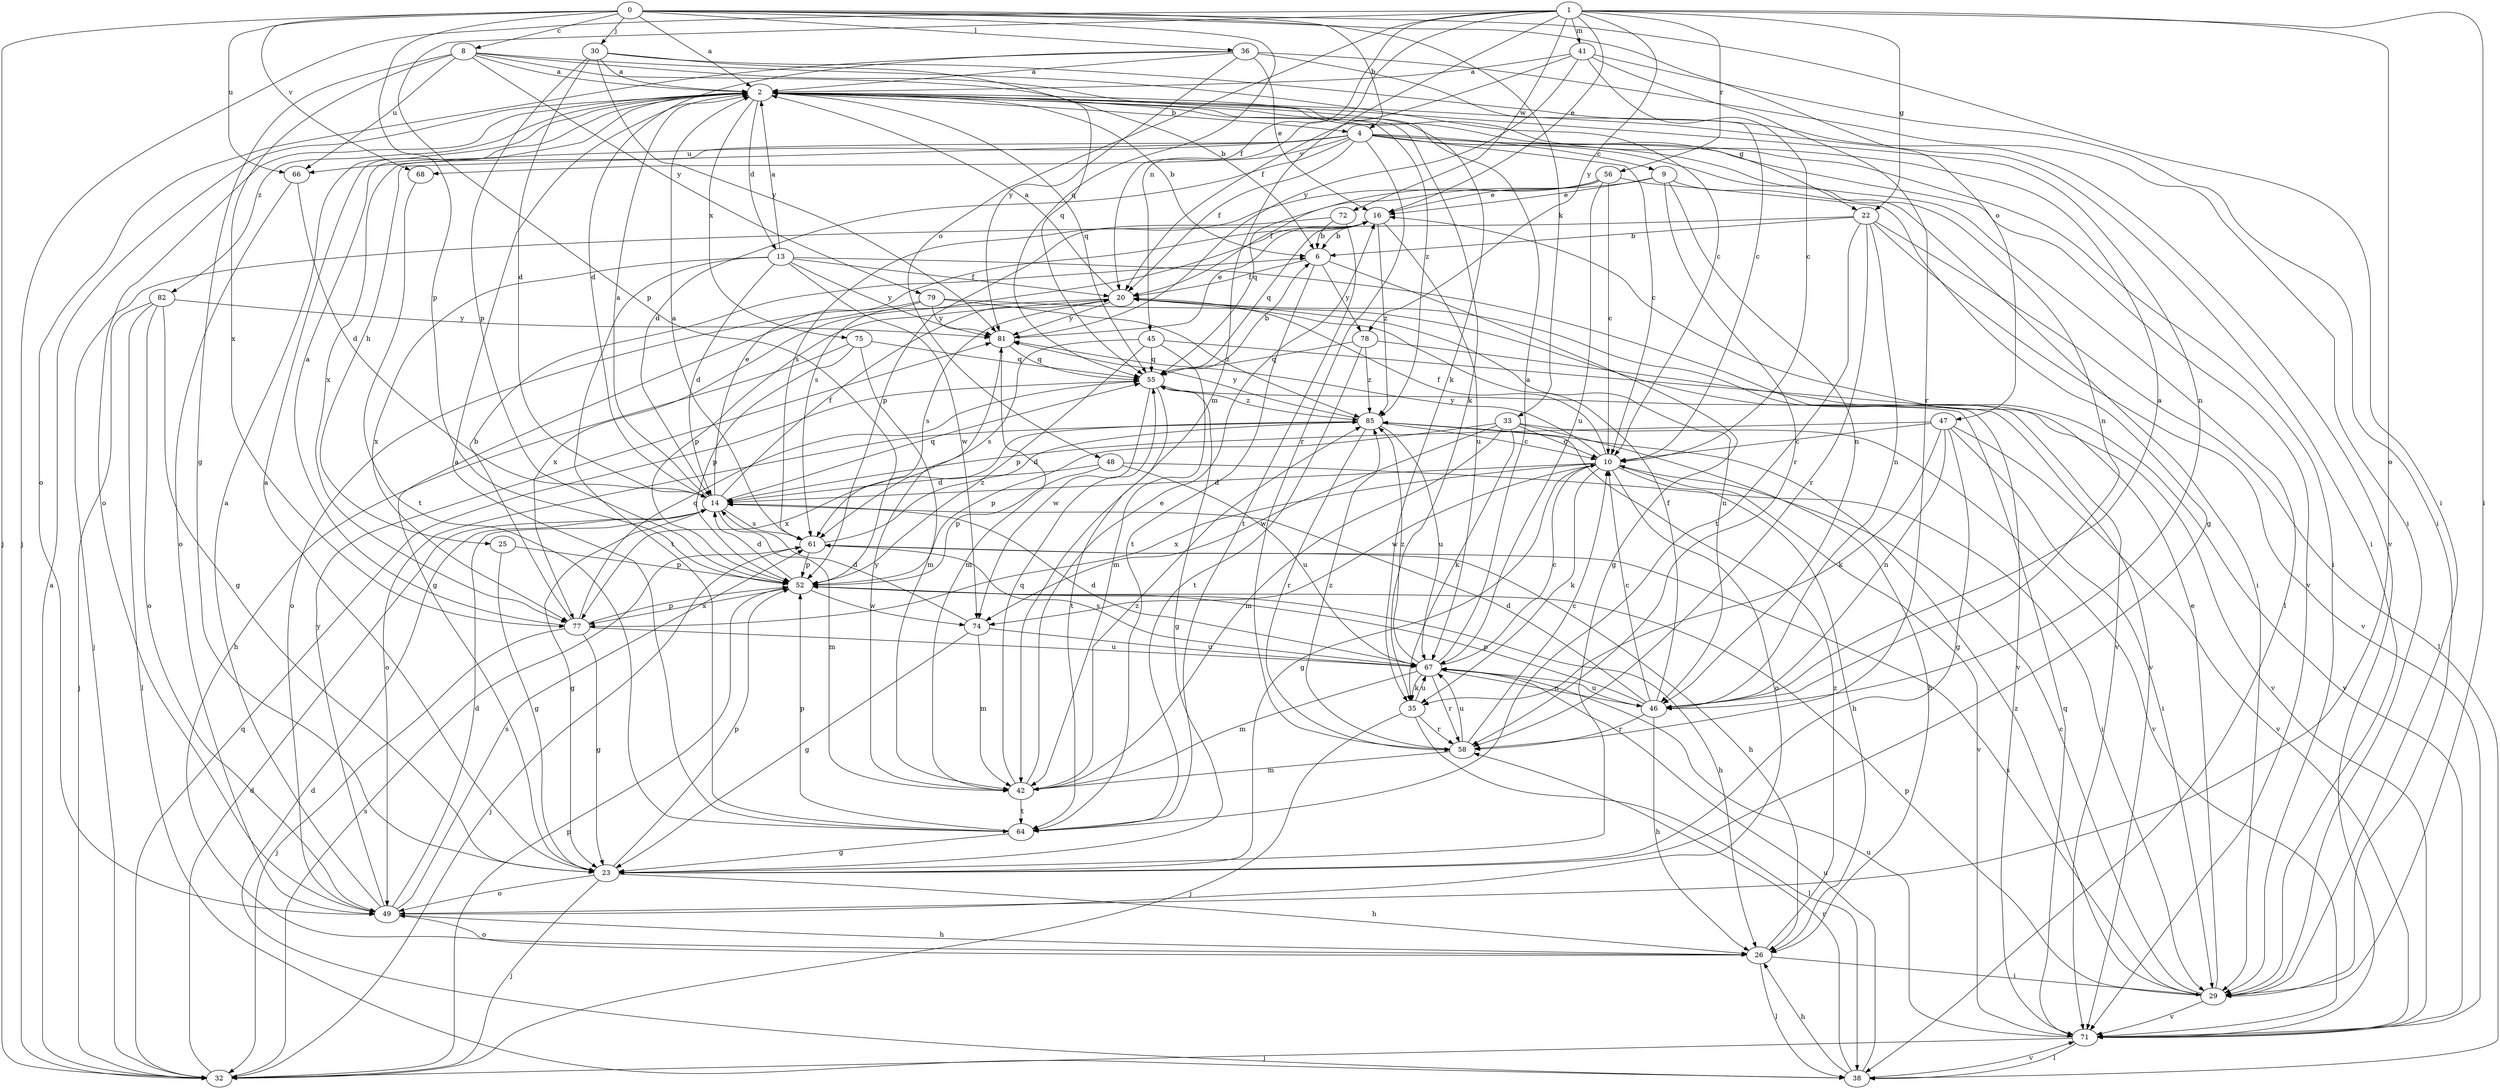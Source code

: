 strict digraph  {
0;
1;
2;
4;
6;
8;
9;
10;
13;
14;
16;
20;
22;
23;
25;
26;
29;
30;
32;
33;
35;
36;
38;
41;
42;
45;
46;
47;
48;
49;
52;
55;
56;
58;
61;
64;
66;
67;
68;
71;
72;
74;
75;
77;
78;
79;
81;
82;
85;
0 -> 2  [label=a];
0 -> 4  [label=b];
0 -> 8  [label=c];
0 -> 29  [label=i];
0 -> 30  [label=j];
0 -> 32  [label=j];
0 -> 33  [label=k];
0 -> 36  [label=l];
0 -> 47  [label=o];
0 -> 52  [label=p];
0 -> 55  [label=q];
0 -> 66  [label=u];
0 -> 68  [label=v];
1 -> 16  [label=e];
1 -> 20  [label=f];
1 -> 22  [label=g];
1 -> 29  [label=i];
1 -> 32  [label=j];
1 -> 41  [label=m];
1 -> 42  [label=m];
1 -> 45  [label=n];
1 -> 48  [label=o];
1 -> 49  [label=o];
1 -> 52  [label=p];
1 -> 56  [label=r];
1 -> 72  [label=w];
1 -> 78  [label=y];
2 -> 4  [label=b];
2 -> 6  [label=b];
2 -> 13  [label=d];
2 -> 22  [label=g];
2 -> 29  [label=i];
2 -> 35  [label=k];
2 -> 46  [label=n];
2 -> 49  [label=o];
2 -> 55  [label=q];
2 -> 75  [label=x];
2 -> 82  [label=z];
2 -> 85  [label=z];
4 -> 9  [label=c];
4 -> 10  [label=c];
4 -> 14  [label=d];
4 -> 20  [label=f];
4 -> 25  [label=h];
4 -> 29  [label=i];
4 -> 38  [label=l];
4 -> 46  [label=n];
4 -> 58  [label=r];
4 -> 66  [label=u];
4 -> 68  [label=v];
4 -> 71  [label=v];
4 -> 77  [label=x];
6 -> 20  [label=f];
6 -> 23  [label=g];
6 -> 64  [label=t];
6 -> 78  [label=y];
8 -> 2  [label=a];
8 -> 10  [label=c];
8 -> 23  [label=g];
8 -> 35  [label=k];
8 -> 55  [label=q];
8 -> 66  [label=u];
8 -> 77  [label=x];
8 -> 79  [label=y];
9 -> 16  [label=e];
9 -> 20  [label=f];
9 -> 29  [label=i];
9 -> 46  [label=n];
9 -> 58  [label=r];
10 -> 14  [label=d];
10 -> 20  [label=f];
10 -> 23  [label=g];
10 -> 26  [label=h];
10 -> 35  [label=k];
10 -> 49  [label=o];
10 -> 71  [label=v];
10 -> 74  [label=w];
10 -> 77  [label=x];
10 -> 81  [label=y];
13 -> 2  [label=a];
13 -> 14  [label=d];
13 -> 20  [label=f];
13 -> 64  [label=t];
13 -> 71  [label=v];
13 -> 74  [label=w];
13 -> 77  [label=x];
13 -> 81  [label=y];
14 -> 2  [label=a];
14 -> 16  [label=e];
14 -> 20  [label=f];
14 -> 23  [label=g];
14 -> 42  [label=m];
14 -> 55  [label=q];
14 -> 61  [label=s];
16 -> 6  [label=b];
16 -> 55  [label=q];
16 -> 61  [label=s];
16 -> 67  [label=u];
16 -> 85  [label=z];
20 -> 2  [label=a];
20 -> 46  [label=n];
20 -> 52  [label=p];
20 -> 61  [label=s];
20 -> 71  [label=v];
20 -> 77  [label=x];
20 -> 81  [label=y];
22 -> 6  [label=b];
22 -> 32  [label=j];
22 -> 38  [label=l];
22 -> 46  [label=n];
22 -> 58  [label=r];
22 -> 64  [label=t];
22 -> 71  [label=v];
23 -> 2  [label=a];
23 -> 26  [label=h];
23 -> 32  [label=j];
23 -> 49  [label=o];
23 -> 52  [label=p];
25 -> 23  [label=g];
25 -> 52  [label=p];
26 -> 29  [label=i];
26 -> 38  [label=l];
26 -> 49  [label=o];
26 -> 85  [label=z];
29 -> 10  [label=c];
29 -> 16  [label=e];
29 -> 52  [label=p];
29 -> 61  [label=s];
29 -> 71  [label=v];
29 -> 85  [label=z];
30 -> 2  [label=a];
30 -> 6  [label=b];
30 -> 14  [label=d];
30 -> 52  [label=p];
30 -> 71  [label=v];
30 -> 81  [label=y];
32 -> 2  [label=a];
32 -> 14  [label=d];
32 -> 52  [label=p];
32 -> 55  [label=q];
32 -> 61  [label=s];
33 -> 10  [label=c];
33 -> 26  [label=h];
33 -> 35  [label=k];
33 -> 42  [label=m];
33 -> 52  [label=p];
33 -> 71  [label=v];
33 -> 74  [label=w];
35 -> 32  [label=j];
35 -> 38  [label=l];
35 -> 58  [label=r];
35 -> 67  [label=u];
36 -> 2  [label=a];
36 -> 10  [label=c];
36 -> 14  [label=d];
36 -> 16  [label=e];
36 -> 29  [label=i];
36 -> 49  [label=o];
36 -> 81  [label=y];
38 -> 14  [label=d];
38 -> 26  [label=h];
38 -> 58  [label=r];
38 -> 67  [label=u];
38 -> 71  [label=v];
41 -> 2  [label=a];
41 -> 10  [label=c];
41 -> 20  [label=f];
41 -> 29  [label=i];
41 -> 58  [label=r];
41 -> 81  [label=y];
42 -> 16  [label=e];
42 -> 55  [label=q];
42 -> 64  [label=t];
42 -> 81  [label=y];
42 -> 85  [label=z];
45 -> 42  [label=m];
45 -> 52  [label=p];
45 -> 55  [label=q];
45 -> 61  [label=s];
45 -> 71  [label=v];
46 -> 2  [label=a];
46 -> 10  [label=c];
46 -> 14  [label=d];
46 -> 20  [label=f];
46 -> 26  [label=h];
46 -> 52  [label=p];
46 -> 58  [label=r];
46 -> 67  [label=u];
47 -> 10  [label=c];
47 -> 14  [label=d];
47 -> 23  [label=g];
47 -> 29  [label=i];
47 -> 35  [label=k];
47 -> 46  [label=n];
47 -> 71  [label=v];
48 -> 14  [label=d];
48 -> 29  [label=i];
48 -> 52  [label=p];
48 -> 67  [label=u];
49 -> 2  [label=a];
49 -> 14  [label=d];
49 -> 26  [label=h];
49 -> 61  [label=s];
49 -> 81  [label=y];
52 -> 14  [label=d];
52 -> 26  [label=h];
52 -> 74  [label=w];
52 -> 77  [label=x];
55 -> 6  [label=b];
55 -> 23  [label=g];
55 -> 64  [label=t];
55 -> 74  [label=w];
55 -> 85  [label=z];
56 -> 10  [label=c];
56 -> 16  [label=e];
56 -> 23  [label=g];
56 -> 55  [label=q];
56 -> 61  [label=s];
56 -> 67  [label=u];
58 -> 10  [label=c];
58 -> 42  [label=m];
58 -> 67  [label=u];
58 -> 85  [label=z];
61 -> 2  [label=a];
61 -> 26  [label=h];
61 -> 32  [label=j];
61 -> 52  [label=p];
61 -> 85  [label=z];
64 -> 2  [label=a];
64 -> 23  [label=g];
64 -> 52  [label=p];
66 -> 14  [label=d];
66 -> 49  [label=o];
67 -> 2  [label=a];
67 -> 10  [label=c];
67 -> 14  [label=d];
67 -> 35  [label=k];
67 -> 42  [label=m];
67 -> 46  [label=n];
67 -> 58  [label=r];
67 -> 61  [label=s];
67 -> 85  [label=z];
68 -> 64  [label=t];
71 -> 32  [label=j];
71 -> 38  [label=l];
71 -> 55  [label=q];
71 -> 67  [label=u];
72 -> 6  [label=b];
72 -> 52  [label=p];
72 -> 64  [label=t];
74 -> 14  [label=d];
74 -> 23  [label=g];
74 -> 42  [label=m];
74 -> 67  [label=u];
75 -> 26  [label=h];
75 -> 42  [label=m];
75 -> 52  [label=p];
75 -> 55  [label=q];
77 -> 2  [label=a];
77 -> 6  [label=b];
77 -> 23  [label=g];
77 -> 32  [label=j];
77 -> 52  [label=p];
77 -> 55  [label=q];
77 -> 67  [label=u];
78 -> 55  [label=q];
78 -> 64  [label=t];
78 -> 71  [label=v];
78 -> 85  [label=z];
79 -> 23  [label=g];
79 -> 49  [label=o];
79 -> 71  [label=v];
79 -> 81  [label=y];
79 -> 85  [label=z];
81 -> 16  [label=e];
81 -> 42  [label=m];
81 -> 55  [label=q];
82 -> 23  [label=g];
82 -> 32  [label=j];
82 -> 38  [label=l];
82 -> 49  [label=o];
82 -> 81  [label=y];
85 -> 10  [label=c];
85 -> 49  [label=o];
85 -> 58  [label=r];
85 -> 67  [label=u];
85 -> 77  [label=x];
85 -> 81  [label=y];
}
